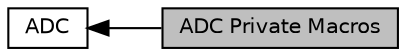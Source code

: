 digraph "ADC Private Macros"
{
  edge [fontname="Helvetica",fontsize="10",labelfontname="Helvetica",labelfontsize="10"];
  node [fontname="Helvetica",fontsize="10",shape=box];
  rankdir=LR;
  Node1 [label="ADC Private Macros",height=0.2,width=0.4,color="black", fillcolor="grey75", style="filled", fontcolor="black",tooltip=" "];
  Node2 [label="ADC",height=0.2,width=0.4,color="black", fillcolor="white", style="filled",URL="$group__ADC.html",tooltip="ADC HAL module driver."];
  Node2->Node1 [shape=plaintext, dir="back", style="solid"];
}
